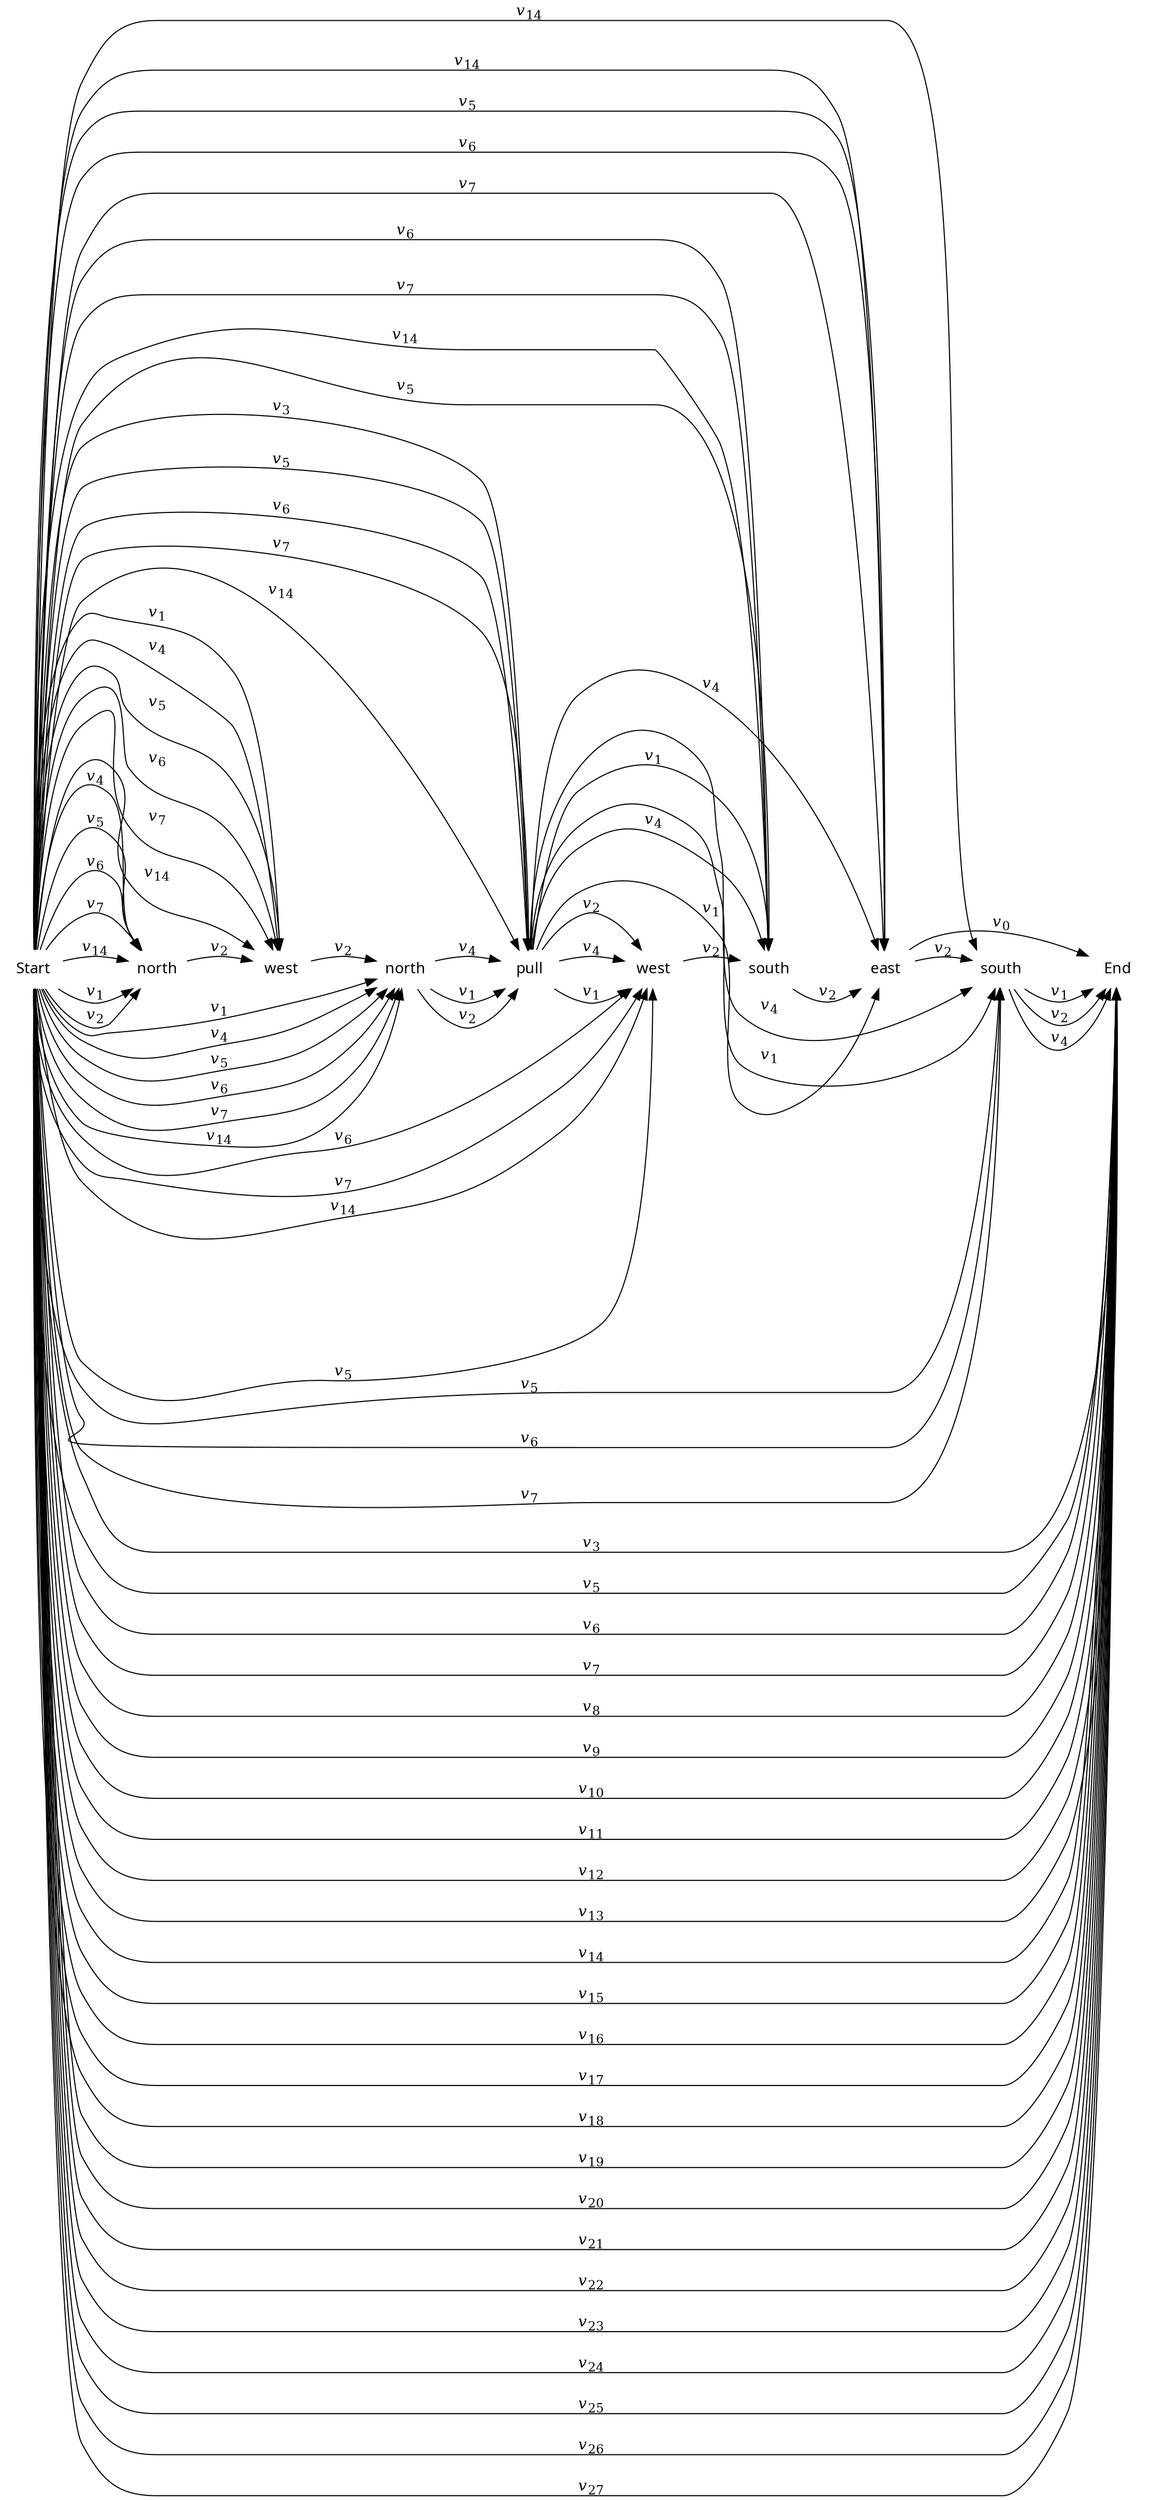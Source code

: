 digraph cat {
rankdir=LR
node [shape=plaintext]
edge [arrowhead=normal]

0 [label="Start",fontname="sans"]
1 [label="north",fontname="sans"]
2 [label="west",fontname="sans"]
3 [label="north",fontname="sans"]
4 [label="pull",fontname="sans"]
5 [label="west",fontname="sans"]
6 [label="south",fontname="sans"]
7 [label="east",fontname="sans"]
8 [label="south",fontname="sans"]
9 [label="End",fontname="sans"]

0 -> 1 [label=<<i>v</i><sub>1</sub>>]
0 -> 2 [label=<<i>v</i><sub>1</sub>>]
0 -> 3 [label=<<i>v</i><sub>1</sub>>]
0 -> 1 [label=<<i>v</i><sub>2</sub>>]
0 -> 4 [label=<<i>v</i><sub>3</sub>>]
0 -> 9 [label=<<i>v</i><sub>3</sub>>]
0 -> 1 [label=<<i>v</i><sub>4</sub>>]
0 -> 2 [label=<<i>v</i><sub>4</sub>>]
0 -> 3 [label=<<i>v</i><sub>4</sub>>]
0 -> 1 [label=<<i>v</i><sub>5</sub>>]
0 -> 2 [label=<<i>v</i><sub>5</sub>>]
0 -> 3 [label=<<i>v</i><sub>5</sub>>]
0 -> 4 [label=<<i>v</i><sub>5</sub>>]
0 -> 5 [label=<<i>v</i><sub>5</sub>>]
0 -> 6 [label=<<i>v</i><sub>5</sub>>]
0 -> 7 [label=<<i>v</i><sub>5</sub>>]
0 -> 8 [label=<<i>v</i><sub>5</sub>>]
0 -> 9 [label=<<i>v</i><sub>5</sub>>]
0 -> 1 [label=<<i>v</i><sub>6</sub>>]
0 -> 2 [label=<<i>v</i><sub>6</sub>>]
0 -> 3 [label=<<i>v</i><sub>6</sub>>]
0 -> 4 [label=<<i>v</i><sub>6</sub>>]
0 -> 5 [label=<<i>v</i><sub>6</sub>>]
0 -> 6 [label=<<i>v</i><sub>6</sub>>]
0 -> 7 [label=<<i>v</i><sub>6</sub>>]
0 -> 8 [label=<<i>v</i><sub>6</sub>>]
0 -> 9 [label=<<i>v</i><sub>6</sub>>]
0 -> 1 [label=<<i>v</i><sub>7</sub>>]
0 -> 2 [label=<<i>v</i><sub>7</sub>>]
0 -> 3 [label=<<i>v</i><sub>7</sub>>]
0 -> 4 [label=<<i>v</i><sub>7</sub>>]
0 -> 5 [label=<<i>v</i><sub>7</sub>>]
0 -> 6 [label=<<i>v</i><sub>7</sub>>]
0 -> 7 [label=<<i>v</i><sub>7</sub>>]
0 -> 8 [label=<<i>v</i><sub>7</sub>>]
0 -> 9 [label=<<i>v</i><sub>7</sub>>]
0 -> 9 [label=<<i>v</i><sub>8</sub>>]
0 -> 9 [label=<<i>v</i><sub>9</sub>>]
0 -> 9 [label=<<i>v</i><sub>10</sub>>]
0 -> 9 [label=<<i>v</i><sub>11</sub>>]
0 -> 9 [label=<<i>v</i><sub>12</sub>>]
0 -> 9 [label=<<i>v</i><sub>13</sub>>]
0 -> 1 [label=<<i>v</i><sub>14</sub>>]
0 -> 2 [label=<<i>v</i><sub>14</sub>>]
0 -> 3 [label=<<i>v</i><sub>14</sub>>]
0 -> 4 [label=<<i>v</i><sub>14</sub>>]
0 -> 5 [label=<<i>v</i><sub>14</sub>>]
0 -> 6 [label=<<i>v</i><sub>14</sub>>]
0 -> 7 [label=<<i>v</i><sub>14</sub>>]
0 -> 8 [label=<<i>v</i><sub>14</sub>>]
0 -> 9 [label=<<i>v</i><sub>14</sub>>]
0 -> 9 [label=<<i>v</i><sub>15</sub>>]
0 -> 9 [label=<<i>v</i><sub>16</sub>>]
0 -> 9 [label=<<i>v</i><sub>17</sub>>]
0 -> 9 [label=<<i>v</i><sub>18</sub>>]
0 -> 9 [label=<<i>v</i><sub>19</sub>>]
0 -> 9 [label=<<i>v</i><sub>20</sub>>]
0 -> 9 [label=<<i>v</i><sub>21</sub>>]
0 -> 9 [label=<<i>v</i><sub>22</sub>>]
0 -> 9 [label=<<i>v</i><sub>23</sub>>]
0 -> 9 [label=<<i>v</i><sub>24</sub>>]
0 -> 9 [label=<<i>v</i><sub>25</sub>>]
0 -> 9 [label=<<i>v</i><sub>26</sub>>]
0 -> 9 [label=<<i>v</i><sub>27</sub>>]
1 -> 2 [label=<<i>v</i><sub>2</sub>>]
2 -> 3 [label=<<i>v</i><sub>2</sub>>]
3 -> 4 [label=<<i>v</i><sub>1</sub>>]
3 -> 4 [label=<<i>v</i><sub>2</sub>>]
3 -> 4 [label=<<i>v</i><sub>4</sub>>]
4 -> 5 [label=<<i>v</i><sub>1</sub>>]
4 -> 6 [label=<<i>v</i><sub>1</sub>>]
4 -> 7 [label=<<i>v</i><sub>1</sub>>]
4 -> 8 [label=<<i>v</i><sub>1</sub>>]
4 -> 5 [label=<<i>v</i><sub>2</sub>>]
4 -> 5 [label=<<i>v</i><sub>4</sub>>]
4 -> 6 [label=<<i>v</i><sub>4</sub>>]
4 -> 7 [label=<<i>v</i><sub>4</sub>>]
4 -> 8 [label=<<i>v</i><sub>4</sub>>]
5 -> 6 [label=<<i>v</i><sub>2</sub>>]
6 -> 7 [label=<<i>v</i><sub>2</sub>>]
7 -> 9 [label=<<i>v</i><sub>0</sub>>]
7 -> 8 [label=<<i>v</i><sub>2</sub>>]
8 -> 9 [label=<<i>v</i><sub>1</sub>>]
8 -> 9 [label=<<i>v</i><sub>2</sub>>]
8 -> 9 [label=<<i>v</i><sub>4</sub>>]

# To line up the actions
0 -> 1 [weight=100,style=invis]
1 -> 2 [weight=100,style=invis]
2 -> 3 [weight=100,style=invis]
3 -> 4 [weight=100,style=invis]
4 -> 5 [weight=100,style=invis]
5 -> 6 [weight=100,style=invis]
6 -> 7 [weight=100,style=invis]
7 -> 8 [weight=100,style=invis]
8 -> 9 [weight=100,style=invis]
}
